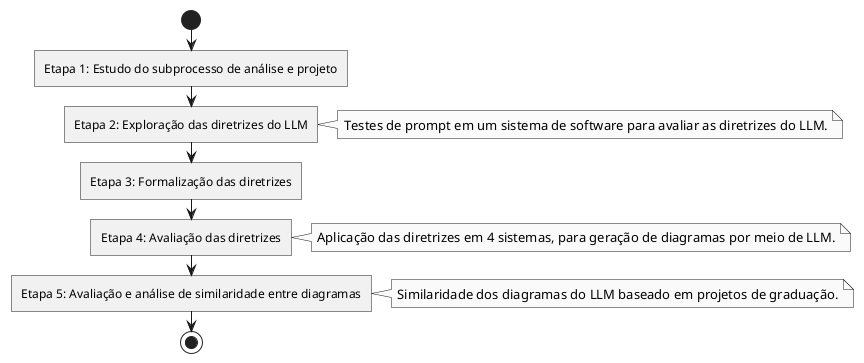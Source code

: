 @startuml diagAtividades - etapas
@startuml
skinparam linetype ortho
skinparam shadowing false
skinparam monochrome true

<style>
activityDiagram {
  activity {
    RoundCorner 0
  }
}
</style>
skinparam Shadowing false

start
:Etapa 1: Estudo do subprocesso de análise e projeto;
:Etapa 2: Exploração das diretrizes do LLM;
note right
Testes de prompt em um sistema de software para avaliar as diretrizes do LLM.
end note
:Etapa 3: Formalização das diretrizes;
:Etapa 4: Avaliação das diretrizes;
note right
Aplicação das diretrizes em 4 sistemas, para geração de diagramas por meio de LLM.
end note
:Etapa 5: Avaliação e análise de similaridade entre diagramas;
note right
Similaridade dos diagramas do LLM baseado em projetos de graduação.
end note
stop
@enduml
